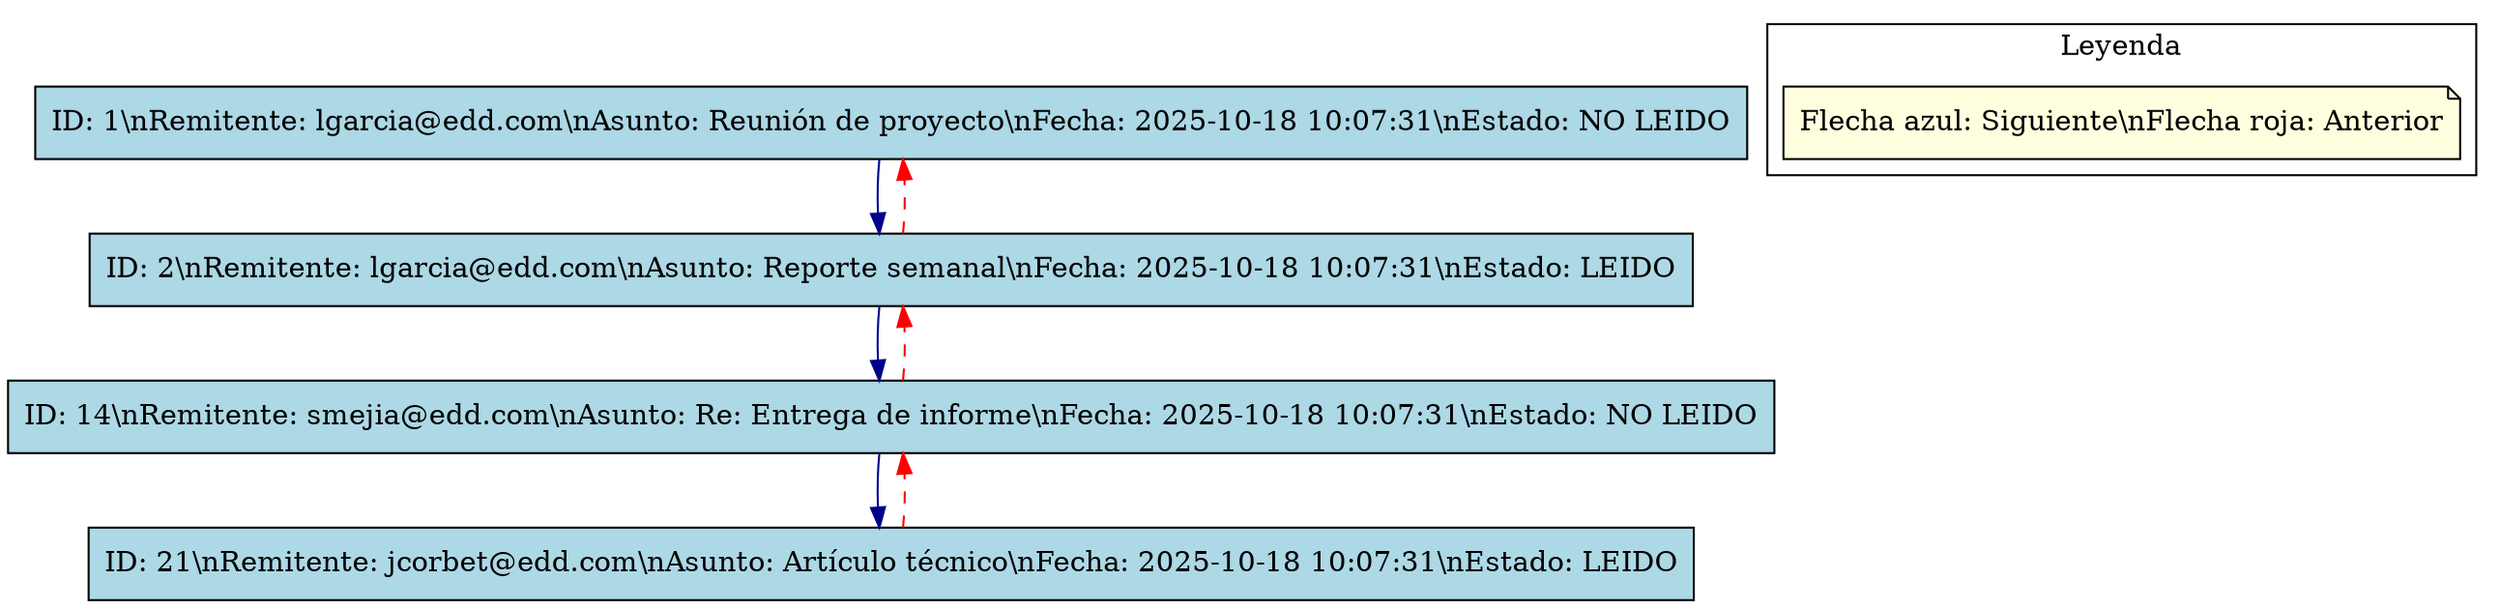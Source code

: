 digraph CorreosRecibidos {
  rankdir=TB;
  node [shape=record, style=filled, fillcolor=lightblue];
  edge [color=darkblue];

  correo0 [label="
ID: 1\\n
Remitente: lgarcia@edd.com\\n
Asunto: Reunión de proyecto\\n
Fecha: 2025-10-18 10:07:31\\n
Estado: NO LEIDO"];
  correo0 -> correo1;
  correo1 [label="
ID: 2\\n
Remitente: lgarcia@edd.com\\n
Asunto: Reporte semanal\\n
Fecha: 2025-10-18 10:07:31\\n
Estado: LEIDO"];
  correo1 -> correo2;
  correo1 -> correo0 [color=red, style=dashed];
  correo2 [label="
ID: 14\\n
Remitente: smejia@edd.com\\n
Asunto: Re: Entrega de informe\\n
Fecha: 2025-10-18 10:07:31\\n
Estado: NO LEIDO"];
  correo2 -> correo3;
  correo2 -> correo1 [color=red, style=dashed];
  correo3 [label="
ID: 21\\n
Remitente: jcorbet@edd.com\\n
Asunto: Artículo técnico\\n
Fecha: 2025-10-18 10:07:31\\n
Estado: LEIDO"];
  correo3 -> correo2 [color=red, style=dashed];

  // Leyenda
  subgraph cluster_leyenda {
    label="Leyenda";
    leyenda1 [label="Flecha azul: Siguiente\\nFlecha roja: Anterior", shape=note, fillcolor=lightyellow];
  }
}
